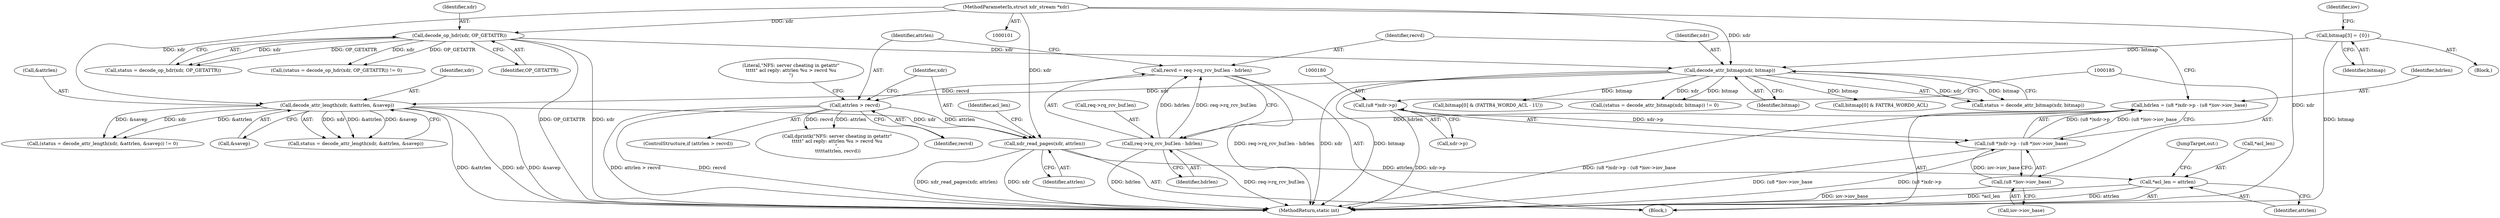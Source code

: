 digraph "1_linux_bf118a342f10dafe44b14451a1392c3254629a1f_2@pointer" {
"1000213" [label="(Call,*acl_len = attrlen)"];
"1000210" [label="(Call,xdr_read_pages(xdr, attrlen))"];
"1000146" [label="(Call,decode_attr_length(xdr, &attrlen, &savep))"];
"1000137" [label="(Call,decode_attr_bitmap(xdr, bitmap))"];
"1000128" [label="(Call,decode_op_hdr(xdr, OP_GETATTR))"];
"1000102" [label="(MethodParameterIn,struct xdr_stream *xdr)"];
"1000109" [label="(Call,bitmap[3] = {0})"];
"1000199" [label="(Call,attrlen > recvd)"];
"1000189" [label="(Call,recvd = req->rq_rcv_buf.len - hdrlen)"];
"1000191" [label="(Call,req->rq_rcv_buf.len - hdrlen)"];
"1000176" [label="(Call,hdrlen = (u8 *)xdr->p - (u8 *)iov->iov_base)"];
"1000178" [label="(Call,(u8 *)xdr->p - (u8 *)iov->iov_base)"];
"1000179" [label="(Call,(u8 *)xdr->p)"];
"1000184" [label="(Call,(u8 *)iov->iov_base)"];
"1000125" [label="(Call,(status = decode_op_hdr(xdr, OP_GETATTR)) != 0)"];
"1000110" [label="(Identifier,bitmap)"];
"1000129" [label="(Identifier,xdr)"];
"1000177" [label="(Identifier,hdrlen)"];
"1000148" [label="(Call,&attrlen)"];
"1000109" [label="(Call,bitmap[3] = {0})"];
"1000181" [label="(Call,xdr->p)"];
"1000102" [label="(MethodParameterIn,struct xdr_stream *xdr)"];
"1000128" [label="(Call,decode_op_hdr(xdr, OP_GETATTR))"];
"1000203" [label="(Call,dprintk(\"NFS: server cheating in getattr\"\n\t\t\t\t\t\" acl reply: attrlen %u > recvd %u\n\",\n \t\t\t\t\tattrlen, recvd))"];
"1000113" [label="(Identifier,iov)"];
"1000190" [label="(Identifier,recvd)"];
"1000147" [label="(Identifier,xdr)"];
"1000216" [label="(Identifier,attrlen)"];
"1000139" [label="(Identifier,bitmap)"];
"1000192" [label="(Call,req->rq_rcv_buf.len)"];
"1000213" [label="(Call,*acl_len = attrlen)"];
"1000189" [label="(Call,recvd = req->rq_rcv_buf.len - hdrlen)"];
"1000138" [label="(Identifier,xdr)"];
"1000215" [label="(Identifier,acl_len)"];
"1000179" [label="(Call,(u8 *)xdr->p)"];
"1000130" [label="(Identifier,OP_GETATTR)"];
"1000212" [label="(Identifier,attrlen)"];
"1000144" [label="(Call,status = decode_attr_length(xdr, &attrlen, &savep))"];
"1000204" [label="(Literal,\"NFS: server cheating in getattr\"\n\t\t\t\t\t\" acl reply: attrlen %u > recvd %u\n\")"];
"1000137" [label="(Call,decode_attr_bitmap(xdr, bitmap))"];
"1000146" [label="(Call,decode_attr_length(xdr, &attrlen, &savep))"];
"1000168" [label="(Call,bitmap[0] & FATTR4_WORD0_ACL)"];
"1000210" [label="(Call,xdr_read_pages(xdr, attrlen))"];
"1000135" [label="(Call,status = decode_attr_bitmap(xdr, bitmap))"];
"1000156" [label="(Call,bitmap[0] & (FATTR4_WORD0_ACL - 1U))"];
"1000201" [label="(Identifier,recvd)"];
"1000176" [label="(Call,hdrlen = (u8 *)xdr->p - (u8 *)iov->iov_base)"];
"1000197" [label="(Identifier,hdrlen)"];
"1000186" [label="(Call,iov->iov_base)"];
"1000222" [label="(JumpTarget,out:)"];
"1000199" [label="(Call,attrlen > recvd)"];
"1000173" [label="(Block,)"];
"1000126" [label="(Call,status = decode_op_hdr(xdr, OP_GETATTR))"];
"1000225" [label="(MethodReturn,static int)"];
"1000191" [label="(Call,req->rq_rcv_buf.len - hdrlen)"];
"1000200" [label="(Identifier,attrlen)"];
"1000178" [label="(Call,(u8 *)xdr->p - (u8 *)iov->iov_base)"];
"1000150" [label="(Call,&savep)"];
"1000214" [label="(Call,*acl_len)"];
"1000134" [label="(Call,(status = decode_attr_bitmap(xdr, bitmap)) != 0)"];
"1000211" [label="(Identifier,xdr)"];
"1000105" [label="(Block,)"];
"1000198" [label="(ControlStructure,if (attrlen > recvd))"];
"1000143" [label="(Call,(status = decode_attr_length(xdr, &attrlen, &savep)) != 0)"];
"1000184" [label="(Call,(u8 *)iov->iov_base)"];
"1000213" -> "1000173"  [label="AST: "];
"1000213" -> "1000216"  [label="CFG: "];
"1000214" -> "1000213"  [label="AST: "];
"1000216" -> "1000213"  [label="AST: "];
"1000222" -> "1000213"  [label="CFG: "];
"1000213" -> "1000225"  [label="DDG: attrlen"];
"1000213" -> "1000225"  [label="DDG: *acl_len"];
"1000210" -> "1000213"  [label="DDG: attrlen"];
"1000210" -> "1000173"  [label="AST: "];
"1000210" -> "1000212"  [label="CFG: "];
"1000211" -> "1000210"  [label="AST: "];
"1000212" -> "1000210"  [label="AST: "];
"1000215" -> "1000210"  [label="CFG: "];
"1000210" -> "1000225"  [label="DDG: xdr_read_pages(xdr, attrlen)"];
"1000210" -> "1000225"  [label="DDG: xdr"];
"1000146" -> "1000210"  [label="DDG: xdr"];
"1000102" -> "1000210"  [label="DDG: xdr"];
"1000199" -> "1000210"  [label="DDG: attrlen"];
"1000146" -> "1000144"  [label="AST: "];
"1000146" -> "1000150"  [label="CFG: "];
"1000147" -> "1000146"  [label="AST: "];
"1000148" -> "1000146"  [label="AST: "];
"1000150" -> "1000146"  [label="AST: "];
"1000144" -> "1000146"  [label="CFG: "];
"1000146" -> "1000225"  [label="DDG: &savep"];
"1000146" -> "1000225"  [label="DDG: &attrlen"];
"1000146" -> "1000225"  [label="DDG: xdr"];
"1000146" -> "1000143"  [label="DDG: xdr"];
"1000146" -> "1000143"  [label="DDG: &attrlen"];
"1000146" -> "1000143"  [label="DDG: &savep"];
"1000146" -> "1000144"  [label="DDG: xdr"];
"1000146" -> "1000144"  [label="DDG: &attrlen"];
"1000146" -> "1000144"  [label="DDG: &savep"];
"1000137" -> "1000146"  [label="DDG: xdr"];
"1000102" -> "1000146"  [label="DDG: xdr"];
"1000137" -> "1000135"  [label="AST: "];
"1000137" -> "1000139"  [label="CFG: "];
"1000138" -> "1000137"  [label="AST: "];
"1000139" -> "1000137"  [label="AST: "];
"1000135" -> "1000137"  [label="CFG: "];
"1000137" -> "1000225"  [label="DDG: bitmap"];
"1000137" -> "1000225"  [label="DDG: xdr"];
"1000137" -> "1000134"  [label="DDG: xdr"];
"1000137" -> "1000134"  [label="DDG: bitmap"];
"1000137" -> "1000135"  [label="DDG: xdr"];
"1000137" -> "1000135"  [label="DDG: bitmap"];
"1000128" -> "1000137"  [label="DDG: xdr"];
"1000102" -> "1000137"  [label="DDG: xdr"];
"1000109" -> "1000137"  [label="DDG: bitmap"];
"1000137" -> "1000156"  [label="DDG: bitmap"];
"1000137" -> "1000168"  [label="DDG: bitmap"];
"1000128" -> "1000126"  [label="AST: "];
"1000128" -> "1000130"  [label="CFG: "];
"1000129" -> "1000128"  [label="AST: "];
"1000130" -> "1000128"  [label="AST: "];
"1000126" -> "1000128"  [label="CFG: "];
"1000128" -> "1000225"  [label="DDG: OP_GETATTR"];
"1000128" -> "1000225"  [label="DDG: xdr"];
"1000128" -> "1000125"  [label="DDG: xdr"];
"1000128" -> "1000125"  [label="DDG: OP_GETATTR"];
"1000128" -> "1000126"  [label="DDG: xdr"];
"1000128" -> "1000126"  [label="DDG: OP_GETATTR"];
"1000102" -> "1000128"  [label="DDG: xdr"];
"1000102" -> "1000101"  [label="AST: "];
"1000102" -> "1000225"  [label="DDG: xdr"];
"1000109" -> "1000105"  [label="AST: "];
"1000109" -> "1000110"  [label="CFG: "];
"1000110" -> "1000109"  [label="AST: "];
"1000113" -> "1000109"  [label="CFG: "];
"1000109" -> "1000225"  [label="DDG: bitmap"];
"1000199" -> "1000198"  [label="AST: "];
"1000199" -> "1000201"  [label="CFG: "];
"1000200" -> "1000199"  [label="AST: "];
"1000201" -> "1000199"  [label="AST: "];
"1000204" -> "1000199"  [label="CFG: "];
"1000211" -> "1000199"  [label="CFG: "];
"1000199" -> "1000225"  [label="DDG: recvd"];
"1000199" -> "1000225"  [label="DDG: attrlen > recvd"];
"1000189" -> "1000199"  [label="DDG: recvd"];
"1000199" -> "1000203"  [label="DDG: attrlen"];
"1000199" -> "1000203"  [label="DDG: recvd"];
"1000189" -> "1000173"  [label="AST: "];
"1000189" -> "1000191"  [label="CFG: "];
"1000190" -> "1000189"  [label="AST: "];
"1000191" -> "1000189"  [label="AST: "];
"1000200" -> "1000189"  [label="CFG: "];
"1000189" -> "1000225"  [label="DDG: req->rq_rcv_buf.len - hdrlen"];
"1000191" -> "1000189"  [label="DDG: req->rq_rcv_buf.len"];
"1000191" -> "1000189"  [label="DDG: hdrlen"];
"1000191" -> "1000197"  [label="CFG: "];
"1000192" -> "1000191"  [label="AST: "];
"1000197" -> "1000191"  [label="AST: "];
"1000191" -> "1000225"  [label="DDG: hdrlen"];
"1000191" -> "1000225"  [label="DDG: req->rq_rcv_buf.len"];
"1000176" -> "1000191"  [label="DDG: hdrlen"];
"1000176" -> "1000173"  [label="AST: "];
"1000176" -> "1000178"  [label="CFG: "];
"1000177" -> "1000176"  [label="AST: "];
"1000178" -> "1000176"  [label="AST: "];
"1000190" -> "1000176"  [label="CFG: "];
"1000176" -> "1000225"  [label="DDG: (u8 *)xdr->p - (u8 *)iov->iov_base"];
"1000178" -> "1000176"  [label="DDG: (u8 *)xdr->p"];
"1000178" -> "1000176"  [label="DDG: (u8 *)iov->iov_base"];
"1000178" -> "1000184"  [label="CFG: "];
"1000179" -> "1000178"  [label="AST: "];
"1000184" -> "1000178"  [label="AST: "];
"1000178" -> "1000225"  [label="DDG: (u8 *)iov->iov_base"];
"1000178" -> "1000225"  [label="DDG: (u8 *)xdr->p"];
"1000179" -> "1000178"  [label="DDG: xdr->p"];
"1000184" -> "1000178"  [label="DDG: iov->iov_base"];
"1000179" -> "1000181"  [label="CFG: "];
"1000180" -> "1000179"  [label="AST: "];
"1000181" -> "1000179"  [label="AST: "];
"1000185" -> "1000179"  [label="CFG: "];
"1000179" -> "1000225"  [label="DDG: xdr->p"];
"1000184" -> "1000186"  [label="CFG: "];
"1000185" -> "1000184"  [label="AST: "];
"1000186" -> "1000184"  [label="AST: "];
"1000184" -> "1000225"  [label="DDG: iov->iov_base"];
}

